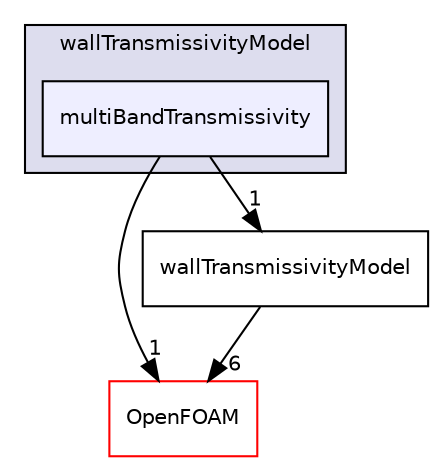 digraph "src/thermophysicalModels/radiation/submodels/wallTransmissivityModel/multiBandTransmissivity" {
  bgcolor=transparent;
  compound=true
  node [ fontsize="10", fontname="Helvetica"];
  edge [ labelfontsize="10", labelfontname="Helvetica"];
  subgraph clusterdir_43db98e59e79a0aa973423e13a555c3c {
    graph [ bgcolor="#ddddee", pencolor="black", label="wallTransmissivityModel" fontname="Helvetica", fontsize="10", URL="dir_43db98e59e79a0aa973423e13a555c3c.html"]
  dir_6ef6cb61c9783bc30cd877fa11c1b1ab [shape=box, label="multiBandTransmissivity", style="filled", fillcolor="#eeeeff", pencolor="black", URL="dir_6ef6cb61c9783bc30cd877fa11c1b1ab.html"];
  }
  dir_c5473ff19b20e6ec4dfe5c310b3778a8 [shape=box label="OpenFOAM" color="red" URL="dir_c5473ff19b20e6ec4dfe5c310b3778a8.html"];
  dir_912ba7242bfa64d3623f4d549533962c [shape=box label="wallTransmissivityModel" URL="dir_912ba7242bfa64d3623f4d549533962c.html"];
  dir_6ef6cb61c9783bc30cd877fa11c1b1ab->dir_c5473ff19b20e6ec4dfe5c310b3778a8 [headlabel="1", labeldistance=1.5 headhref="dir_003777_002151.html"];
  dir_6ef6cb61c9783bc30cd877fa11c1b1ab->dir_912ba7242bfa64d3623f4d549533962c [headlabel="1", labeldistance=1.5 headhref="dir_003777_003778.html"];
  dir_912ba7242bfa64d3623f4d549533962c->dir_c5473ff19b20e6ec4dfe5c310b3778a8 [headlabel="6", labeldistance=1.5 headhref="dir_003778_002151.html"];
}
